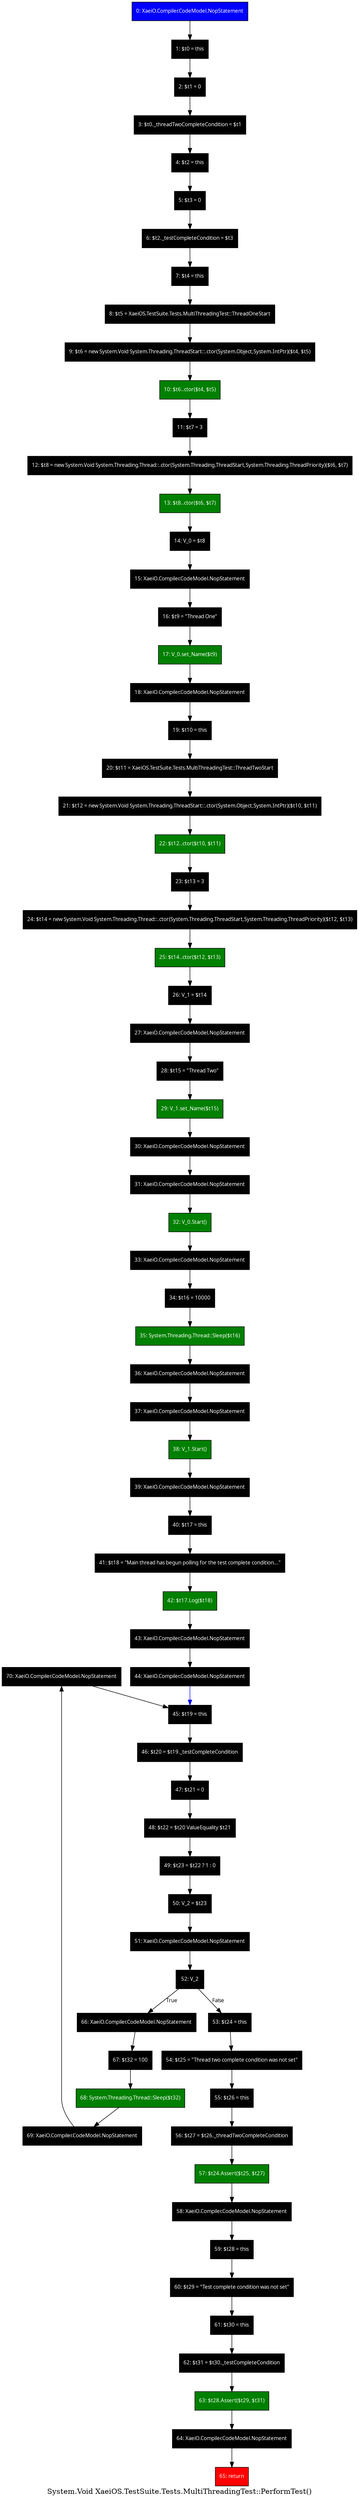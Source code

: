 digraph G {
label="System.Void XaeiOS.TestSuite.Tests.MultiThreadingTest::PerformTest()"
node [ fontsize=10, style=filled, shape=rectangle, fontname="Tahoma"];
edge [ fontsize=10, fontname="Tahoma"];
70 ;
70 [label="70: XaeiO.Compiler.CodeModel.NopStatement\n", fillcolor="#000000FF", fontcolor="#FFFFFFFF"];
69 ;
69 [label="69: XaeiO.Compiler.CodeModel.NopStatement\n", fillcolor="#000000FF", fontcolor="#FFFFFFFF"];
68 ;
68 [label="68: System.Threading.Thread::Sleep($t32)\n", fillcolor="#008000FF", fontcolor="#FFFFFFFF"];
67 ;
67 [label="67: $t32 = 100\n", fillcolor="#000000FF", fontcolor="#FFFFFFFF"];
66 ;
66 [label="66: XaeiO.Compiler.CodeModel.NopStatement\n", fillcolor="#000000FF", fontcolor="#FFFFFFFF"];
65 ;
65 [label="65: return\n", fillcolor="#FF0000FF", fontcolor="#FFFFFFFF"];
64 ;
64 [label="64: XaeiO.Compiler.CodeModel.NopStatement\n", fillcolor="#000000FF", fontcolor="#FFFFFFFF"];
63 ;
63 [label="63: $t28.Assert($t29, $t31)\n", fillcolor="#008000FF", fontcolor="#FFFFFFFF"];
62 ;
62 [label="62: $t31 = $t30._testCompleteCondition\n", fillcolor="#000000FF", fontcolor="#FFFFFFFF"];
61 ;
61 [label="61: $t30 = this\n", fillcolor="#000000FF", fontcolor="#FFFFFFFF"];
60 ;
60 [label="60: $t29 = \"Test complete condition was not set\"\n", fillcolor="#000000FF", fontcolor="#FFFFFFFF"];
59 ;
59 [label="59: $t28 = this\n", fillcolor="#000000FF", fontcolor="#FFFFFFFF"];
58 ;
58 [label="58: XaeiO.Compiler.CodeModel.NopStatement\n", fillcolor="#000000FF", fontcolor="#FFFFFFFF"];
57 ;
57 [label="57: $t24.Assert($t25, $t27)\n", fillcolor="#008000FF", fontcolor="#FFFFFFFF"];
56 ;
56 [label="56: $t27 = $t26._threadTwoCompleteCondition\n", fillcolor="#000000FF", fontcolor="#FFFFFFFF"];
55 ;
55 [label="55: $t26 = this\n", fillcolor="#000000FF", fontcolor="#FFFFFFFF"];
54 ;
54 [label="54: $t25 = \"Thread two complete condition was not set\"\n", fillcolor="#000000FF", fontcolor="#FFFFFFFF"];
53 ;
53 [label="53: $t24 = this\n", fillcolor="#000000FF", fontcolor="#FFFFFFFF"];
52 ;
52 [label="52: V_2\n", fillcolor="#000000FF", fontcolor="#FFFFFFFF"];
51 ;
51 [label="51: XaeiO.Compiler.CodeModel.NopStatement\n", fillcolor="#000000FF", fontcolor="#FFFFFFFF"];
50 ;
50 [label="50: V_2 = $t23\n", fillcolor="#000000FF", fontcolor="#FFFFFFFF"];
49 ;
49 [label="49: $t23 = $t22 ? 1 : 0\n", fillcolor="#000000FF", fontcolor="#FFFFFFFF"];
48 ;
48 [label="48: $t22 = $t20 ValueEquality $t21\n", fillcolor="#000000FF", fontcolor="#FFFFFFFF"];
47 ;
47 [label="47: $t21 = 0\n", fillcolor="#000000FF", fontcolor="#FFFFFFFF"];
46 ;
46 [label="46: $t20 = $t19._testCompleteCondition\n", fillcolor="#000000FF", fontcolor="#FFFFFFFF"];
45 ;
45 [label="45: $t19 = this\n", fillcolor="#000000FF", fontcolor="#FFFFFFFF"];
44 ;
44 [label="44: XaeiO.Compiler.CodeModel.NopStatement\n", fillcolor="#000000FF", fontcolor="#FFFFFFFF"];
43 ;
43 [label="43: XaeiO.Compiler.CodeModel.NopStatement\n", fillcolor="#000000FF", fontcolor="#FFFFFFFF"];
42 ;
42 [label="42: $t17.Log($t18)\n", fillcolor="#008000FF", fontcolor="#FFFFFFFF"];
41 ;
41 [label="41: $t18 = \"Main thread has begun polling for the test complete condition...\"\n", fillcolor="#000000FF", fontcolor="#FFFFFFFF"];
40 ;
40 [label="40: $t17 = this\n", fillcolor="#000000FF", fontcolor="#FFFFFFFF"];
39 ;
39 [label="39: XaeiO.Compiler.CodeModel.NopStatement\n", fillcolor="#000000FF", fontcolor="#FFFFFFFF"];
38 ;
38 [label="38: V_1.Start()\n", fillcolor="#008000FF", fontcolor="#FFFFFFFF"];
37 ;
37 [label="37: XaeiO.Compiler.CodeModel.NopStatement\n", fillcolor="#000000FF", fontcolor="#FFFFFFFF"];
36 ;
36 [label="36: XaeiO.Compiler.CodeModel.NopStatement\n", fillcolor="#000000FF", fontcolor="#FFFFFFFF"];
35 ;
35 [label="35: System.Threading.Thread::Sleep($t16)\n", fillcolor="#008000FF", fontcolor="#FFFFFFFF"];
34 ;
34 [label="34: $t16 = 10000\n", fillcolor="#000000FF", fontcolor="#FFFFFFFF"];
33 ;
33 [label="33: XaeiO.Compiler.CodeModel.NopStatement\n", fillcolor="#000000FF", fontcolor="#FFFFFFFF"];
32 ;
32 [label="32: V_0.Start()\n", fillcolor="#008000FF", fontcolor="#FFFFFFFF"];
31 ;
31 [label="31: XaeiO.Compiler.CodeModel.NopStatement\n", fillcolor="#000000FF", fontcolor="#FFFFFFFF"];
30 ;
30 [label="30: XaeiO.Compiler.CodeModel.NopStatement\n", fillcolor="#000000FF", fontcolor="#FFFFFFFF"];
29 ;
29 [label="29: V_1.set_Name($t15)\n", fillcolor="#008000FF", fontcolor="#FFFFFFFF"];
28 ;
28 [label="28: $t15 = \"Thread Two\"\n", fillcolor="#000000FF", fontcolor="#FFFFFFFF"];
27 ;
27 [label="27: XaeiO.Compiler.CodeModel.NopStatement\n", fillcolor="#000000FF", fontcolor="#FFFFFFFF"];
26 ;
26 [label="26: V_1 = $t14\n", fillcolor="#000000FF", fontcolor="#FFFFFFFF"];
25 ;
25 [label="25: $t14..ctor($t12, $t13)\n", fillcolor="#008000FF", fontcolor="#FFFFFFFF"];
24 ;
24 [label="24: $t14 = new System.Void System.Threading.Thread::.ctor(System.Threading.ThreadStart,System.Threading.ThreadPriority)($t12, $t13)\n", fillcolor="#000000FF", fontcolor="#FFFFFFFF"];
23 ;
23 [label="23: $t13 = 3\n", fillcolor="#000000FF", fontcolor="#FFFFFFFF"];
22 ;
22 [label="22: $t12..ctor($t10, $t11)\n", fillcolor="#008000FF", fontcolor="#FFFFFFFF"];
21 ;
21 [label="21: $t12 = new System.Void System.Threading.ThreadStart::.ctor(System.Object,System.IntPtr)($t10, $t11)\n", fillcolor="#000000FF", fontcolor="#FFFFFFFF"];
20 ;
20 [label="20: $t11 = XaeiOS.TestSuite.Tests.MultiThreadingTest::ThreadTwoStart\n", fillcolor="#000000FF", fontcolor="#FFFFFFFF"];
19 ;
19 [label="19: $t10 = this\n", fillcolor="#000000FF", fontcolor="#FFFFFFFF"];
18 ;
18 [label="18: XaeiO.Compiler.CodeModel.NopStatement\n", fillcolor="#000000FF", fontcolor="#FFFFFFFF"];
17 ;
17 [label="17: V_0.set_Name($t9)\n", fillcolor="#008000FF", fontcolor="#FFFFFFFF"];
16 ;
16 [label="16: $t9 = \"Thread One\"\n", fillcolor="#000000FF", fontcolor="#FFFFFFFF"];
15 ;
15 [label="15: XaeiO.Compiler.CodeModel.NopStatement\n", fillcolor="#000000FF", fontcolor="#FFFFFFFF"];
14 ;
14 [label="14: V_0 = $t8\n", fillcolor="#000000FF", fontcolor="#FFFFFFFF"];
13 ;
13 [label="13: $t8..ctor($t6, $t7)\n", fillcolor="#008000FF", fontcolor="#FFFFFFFF"];
12 ;
12 [label="12: $t8 = new System.Void System.Threading.Thread::.ctor(System.Threading.ThreadStart,System.Threading.ThreadPriority)($t6, $t7)\n", fillcolor="#000000FF", fontcolor="#FFFFFFFF"];
11 ;
11 [label="11: $t7 = 3\n", fillcolor="#000000FF", fontcolor="#FFFFFFFF"];
10 ;
10 [label="10: $t6..ctor($t4, $t5)\n", fillcolor="#008000FF", fontcolor="#FFFFFFFF"];
9 ;
9 [label="9: $t6 = new System.Void System.Threading.ThreadStart::.ctor(System.Object,System.IntPtr)($t4, $t5)\n", fillcolor="#000000FF", fontcolor="#FFFFFFFF"];
8 ;
8 [label="8: $t5 = XaeiOS.TestSuite.Tests.MultiThreadingTest::ThreadOneStart\n", fillcolor="#000000FF", fontcolor="#FFFFFFFF"];
7 ;
7 [label="7: $t4 = this\n", fillcolor="#000000FF", fontcolor="#FFFFFFFF"];
6 ;
6 [label="6: $t2._testCompleteCondition = $t3\n", fillcolor="#000000FF", fontcolor="#FFFFFFFF"];
5 ;
5 [label="5: $t3 = 0\n", fillcolor="#000000FF", fontcolor="#FFFFFFFF"];
4 ;
4 [label="4: $t2 = this\n", fillcolor="#000000FF", fontcolor="#FFFFFFFF"];
3 ;
3 [label="3: $t0._threadTwoCompleteCondition = $t1\n", fillcolor="#000000FF", fontcolor="#FFFFFFFF"];
2 ;
2 [label="2: $t1 = 0\n", fillcolor="#000000FF", fontcolor="#FFFFFFFF"];
1 ;
1 [label="1: $t0 = this\n", fillcolor="#000000FF", fontcolor="#FFFFFFFF"];
0 ;
0 [label="0: XaeiO.Compiler.CodeModel.NopStatement\n", fillcolor="#0000FFFF", fontcolor="#FFFFFFFF"];
70 -> 45 [ label="", style="solid"];
69 -> 70 [ label="", style="solid"];
68 -> 69 [ label="", style="solid"];
67 -> 68 [ label="", style="solid"];
66 -> 67 [ label="", style="solid"];
64 -> 65 [ label="", style="solid"];
63 -> 64 [ label="", style="solid"];
62 -> 63 [ label="", style="solid"];
61 -> 62 [ label="", style="solid"];
60 -> 61 [ label="", style="solid"];
59 -> 60 [ label="", style="solid"];
58 -> 59 [ label="", style="solid"];
57 -> 58 [ label="", style="solid"];
56 -> 57 [ label="", style="solid"];
55 -> 56 [ label="", style="solid"];
54 -> 55 [ label="", style="solid"];
53 -> 54 [ label="", style="solid"];
52 -> 53 [ label="False", style="solid"];
52 -> 66 [ label="True", style="solid"];
51 -> 52 [ label="", style="solid"];
50 -> 51 [ label="", style="solid"];
49 -> 50 [ label="", style="solid"];
48 -> 49 [ label="", style="solid"];
47 -> 48 [ label="", style="solid"];
46 -> 47 [ label="", style="solid"];
45 -> 46 [ label="", style="solid"];
44 -> 45 [ label="", style="solid", color="#0000FFFF",  weight=2];
43 -> 44 [ label="", style="solid",  weight=2];
42 -> 43 [ label="", style="solid",  weight=2];
41 -> 42 [ label="", style="solid",  weight=2];
40 -> 41 [ label="", style="solid",  weight=2];
39 -> 40 [ label="", style="solid",  weight=2];
38 -> 39 [ label="", style="solid",  weight=2];
37 -> 38 [ label="", style="solid",  weight=2];
36 -> 37 [ label="", style="solid",  weight=2];
35 -> 36 [ label="", style="solid",  weight=2];
34 -> 35 [ label="", style="solid",  weight=2];
33 -> 34 [ label="", style="solid",  weight=2];
32 -> 33 [ label="", style="solid",  weight=2];
31 -> 32 [ label="", style="solid",  weight=2];
30 -> 31 [ label="", style="solid",  weight=2];
29 -> 30 [ label="", style="solid",  weight=2];
28 -> 29 [ label="", style="solid",  weight=2];
27 -> 28 [ label="", style="solid",  weight=2];
26 -> 27 [ label="", style="solid",  weight=2];
25 -> 26 [ label="", style="solid",  weight=2];
24 -> 25 [ label="", style="solid",  weight=2];
23 -> 24 [ label="", style="solid",  weight=2];
22 -> 23 [ label="", style="solid",  weight=2];
21 -> 22 [ label="", style="solid",  weight=2];
20 -> 21 [ label="", style="solid",  weight=2];
19 -> 20 [ label="", style="solid",  weight=2];
18 -> 19 [ label="", style="solid",  weight=2];
17 -> 18 [ label="", style="solid",  weight=2];
16 -> 17 [ label="", style="solid",  weight=2];
15 -> 16 [ label="", style="solid",  weight=2];
14 -> 15 [ label="", style="solid",  weight=2];
13 -> 14 [ label="", style="solid",  weight=2];
12 -> 13 [ label="", style="solid",  weight=2];
11 -> 12 [ label="", style="solid",  weight=2];
10 -> 11 [ label="", style="solid",  weight=2];
9 -> 10 [ label="", style="solid",  weight=2];
8 -> 9 [ label="", style="solid",  weight=2];
7 -> 8 [ label="", style="solid",  weight=2];
6 -> 7 [ label="", style="solid",  weight=2];
5 -> 6 [ label="", style="solid",  weight=2];
4 -> 5 [ label="", style="solid",  weight=2];
3 -> 4 [ label="", style="solid",  weight=2];
2 -> 3 [ label="", style="solid",  weight=2];
1 -> 2 [ label="", style="solid",  weight=2];
0 -> 1 [ label="", style="solid",  weight=2];
}
